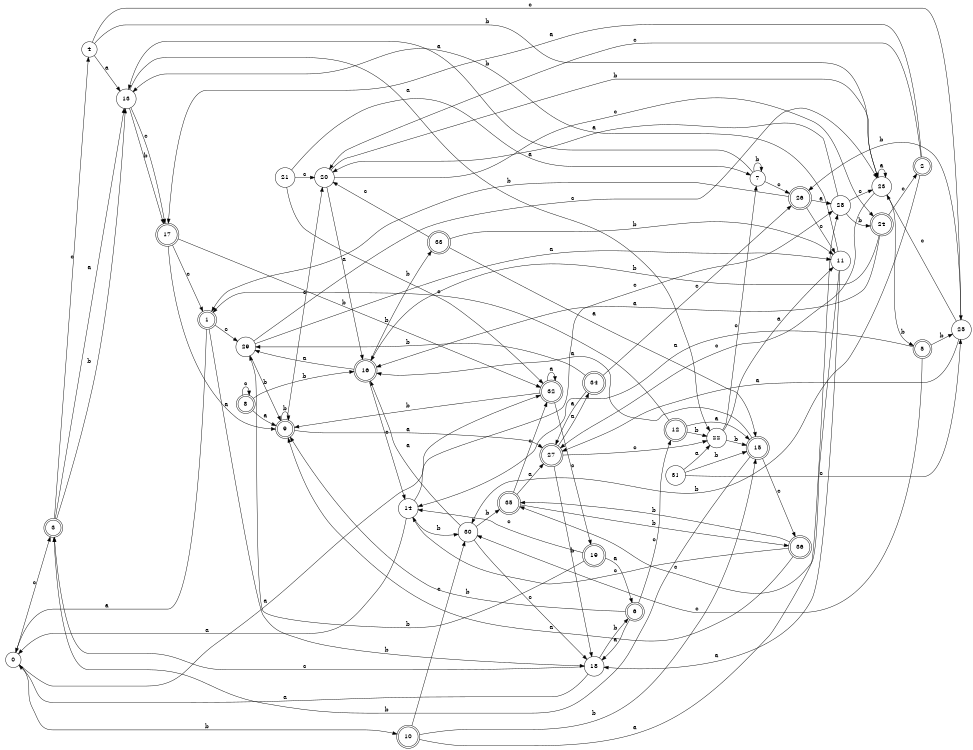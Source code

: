 digraph n30_9 {
__start0 [label="" shape="none"];

rankdir=LR;
size="8,5";

s0 [style="filled", color="black", fillcolor="white" shape="circle", label="0"];
s1 [style="rounded,filled", color="black", fillcolor="white" shape="doublecircle", label="1"];
s2 [style="rounded,filled", color="black", fillcolor="white" shape="doublecircle", label="2"];
s3 [style="rounded,filled", color="black", fillcolor="white" shape="doublecircle", label="3"];
s4 [style="filled", color="black", fillcolor="white" shape="circle", label="4"];
s5 [style="rounded,filled", color="black", fillcolor="white" shape="doublecircle", label="5"];
s6 [style="rounded,filled", color="black", fillcolor="white" shape="doublecircle", label="6"];
s7 [style="filled", color="black", fillcolor="white" shape="circle", label="7"];
s8 [style="rounded,filled", color="black", fillcolor="white" shape="doublecircle", label="8"];
s9 [style="rounded,filled", color="black", fillcolor="white" shape="doublecircle", label="9"];
s10 [style="rounded,filled", color="black", fillcolor="white" shape="doublecircle", label="10"];
s11 [style="filled", color="black", fillcolor="white" shape="circle", label="11"];
s12 [style="rounded,filled", color="black", fillcolor="white" shape="doublecircle", label="12"];
s13 [style="filled", color="black", fillcolor="white" shape="circle", label="13"];
s14 [style="filled", color="black", fillcolor="white" shape="circle", label="14"];
s15 [style="rounded,filled", color="black", fillcolor="white" shape="doublecircle", label="15"];
s16 [style="rounded,filled", color="black", fillcolor="white" shape="doublecircle", label="16"];
s17 [style="rounded,filled", color="black", fillcolor="white" shape="doublecircle", label="17"];
s18 [style="filled", color="black", fillcolor="white" shape="circle", label="18"];
s19 [style="rounded,filled", color="black", fillcolor="white" shape="doublecircle", label="19"];
s20 [style="filled", color="black", fillcolor="white" shape="circle", label="20"];
s21 [style="filled", color="black", fillcolor="white" shape="circle", label="21"];
s22 [style="filled", color="black", fillcolor="white" shape="circle", label="22"];
s23 [style="filled", color="black", fillcolor="white" shape="circle", label="23"];
s24 [style="rounded,filled", color="black", fillcolor="white" shape="doublecircle", label="24"];
s25 [style="filled", color="black", fillcolor="white" shape="circle", label="25"];
s26 [style="rounded,filled", color="black", fillcolor="white" shape="doublecircle", label="26"];
s27 [style="rounded,filled", color="black", fillcolor="white" shape="doublecircle", label="27"];
s28 [style="filled", color="black", fillcolor="white" shape="circle", label="28"];
s29 [style="filled", color="black", fillcolor="white" shape="circle", label="29"];
s30 [style="filled", color="black", fillcolor="white" shape="circle", label="30"];
s31 [style="filled", color="black", fillcolor="white" shape="circle", label="31"];
s32 [style="rounded,filled", color="black", fillcolor="white" shape="doublecircle", label="32"];
s33 [style="rounded,filled", color="black", fillcolor="white" shape="doublecircle", label="33"];
s34 [style="rounded,filled", color="black", fillcolor="white" shape="doublecircle", label="34"];
s35 [style="rounded,filled", color="black", fillcolor="white" shape="doublecircle", label="35"];
s36 [style="rounded,filled", color="black", fillcolor="white" shape="doublecircle", label="36"];
s0 -> s32 [label="a"];
s0 -> s10 [label="b"];
s0 -> s3 [label="c"];
s1 -> s0 [label="a"];
s1 -> s18 [label="b"];
s1 -> s29 [label="c"];
s2 -> s17 [label="a"];
s2 -> s30 [label="b"];
s2 -> s20 [label="c"];
s3 -> s13 [label="a"];
s3 -> s13 [label="b"];
s3 -> s4 [label="c"];
s4 -> s13 [label="a"];
s4 -> s23 [label="b"];
s4 -> s25 [label="c"];
s5 -> s14 [label="a"];
s5 -> s25 [label="b"];
s5 -> s30 [label="c"];
s6 -> s18 [label="a"];
s6 -> s9 [label="b"];
s6 -> s12 [label="c"];
s7 -> s13 [label="a"];
s7 -> s7 [label="b"];
s7 -> s26 [label="c"];
s8 -> s9 [label="a"];
s8 -> s16 [label="b"];
s8 -> s8 [label="c"];
s9 -> s27 [label="a"];
s9 -> s9 [label="b"];
s9 -> s20 [label="c"];
s10 -> s28 [label="a"];
s10 -> s15 [label="b"];
s10 -> s30 [label="c"];
s11 -> s18 [label="a"];
s11 -> s13 [label="b"];
s11 -> s35 [label="c"];
s12 -> s15 [label="a"];
s12 -> s22 [label="b"];
s12 -> s1 [label="c"];
s13 -> s22 [label="a"];
s13 -> s17 [label="b"];
s13 -> s17 [label="c"];
s14 -> s0 [label="a"];
s14 -> s30 [label="b"];
s14 -> s28 [label="c"];
s15 -> s16 [label="a"];
s15 -> s3 [label="b"];
s15 -> s36 [label="c"];
s16 -> s29 [label="a"];
s16 -> s33 [label="b"];
s16 -> s14 [label="c"];
s17 -> s9 [label="a"];
s17 -> s32 [label="b"];
s17 -> s1 [label="c"];
s18 -> s0 [label="a"];
s18 -> s6 [label="b"];
s18 -> s3 [label="c"];
s19 -> s6 [label="a"];
s19 -> s29 [label="b"];
s19 -> s14 [label="c"];
s20 -> s16 [label="a"];
s20 -> s23 [label="b"];
s20 -> s24 [label="c"];
s21 -> s7 [label="a"];
s21 -> s32 [label="b"];
s21 -> s20 [label="c"];
s22 -> s11 [label="a"];
s22 -> s15 [label="b"];
s22 -> s7 [label="c"];
s23 -> s23 [label="a"];
s23 -> s5 [label="b"];
s23 -> s27 [label="c"];
s24 -> s16 [label="a"];
s24 -> s16 [label="b"];
s24 -> s2 [label="c"];
s25 -> s27 [label="a"];
s25 -> s26 [label="b"];
s25 -> s23 [label="c"];
s26 -> s28 [label="a"];
s26 -> s1 [label="b"];
s26 -> s11 [label="c"];
s27 -> s34 [label="a"];
s27 -> s18 [label="b"];
s27 -> s22 [label="c"];
s28 -> s20 [label="a"];
s28 -> s24 [label="b"];
s28 -> s23 [label="c"];
s29 -> s11 [label="a"];
s29 -> s9 [label="b"];
s29 -> s23 [label="c"];
s30 -> s16 [label="a"];
s30 -> s35 [label="b"];
s30 -> s18 [label="c"];
s31 -> s22 [label="a"];
s31 -> s15 [label="b"];
s31 -> s25 [label="c"];
s32 -> s32 [label="a"];
s32 -> s9 [label="b"];
s32 -> s19 [label="c"];
s33 -> s15 [label="a"];
s33 -> s11 [label="b"];
s33 -> s20 [label="c"];
s34 -> s27 [label="a"];
s34 -> s29 [label="b"];
s34 -> s26 [label="c"];
s35 -> s27 [label="a"];
s35 -> s36 [label="b"];
s35 -> s32 [label="c"];
s36 -> s9 [label="a"];
s36 -> s35 [label="b"];
s36 -> s14 [label="c"];

}
